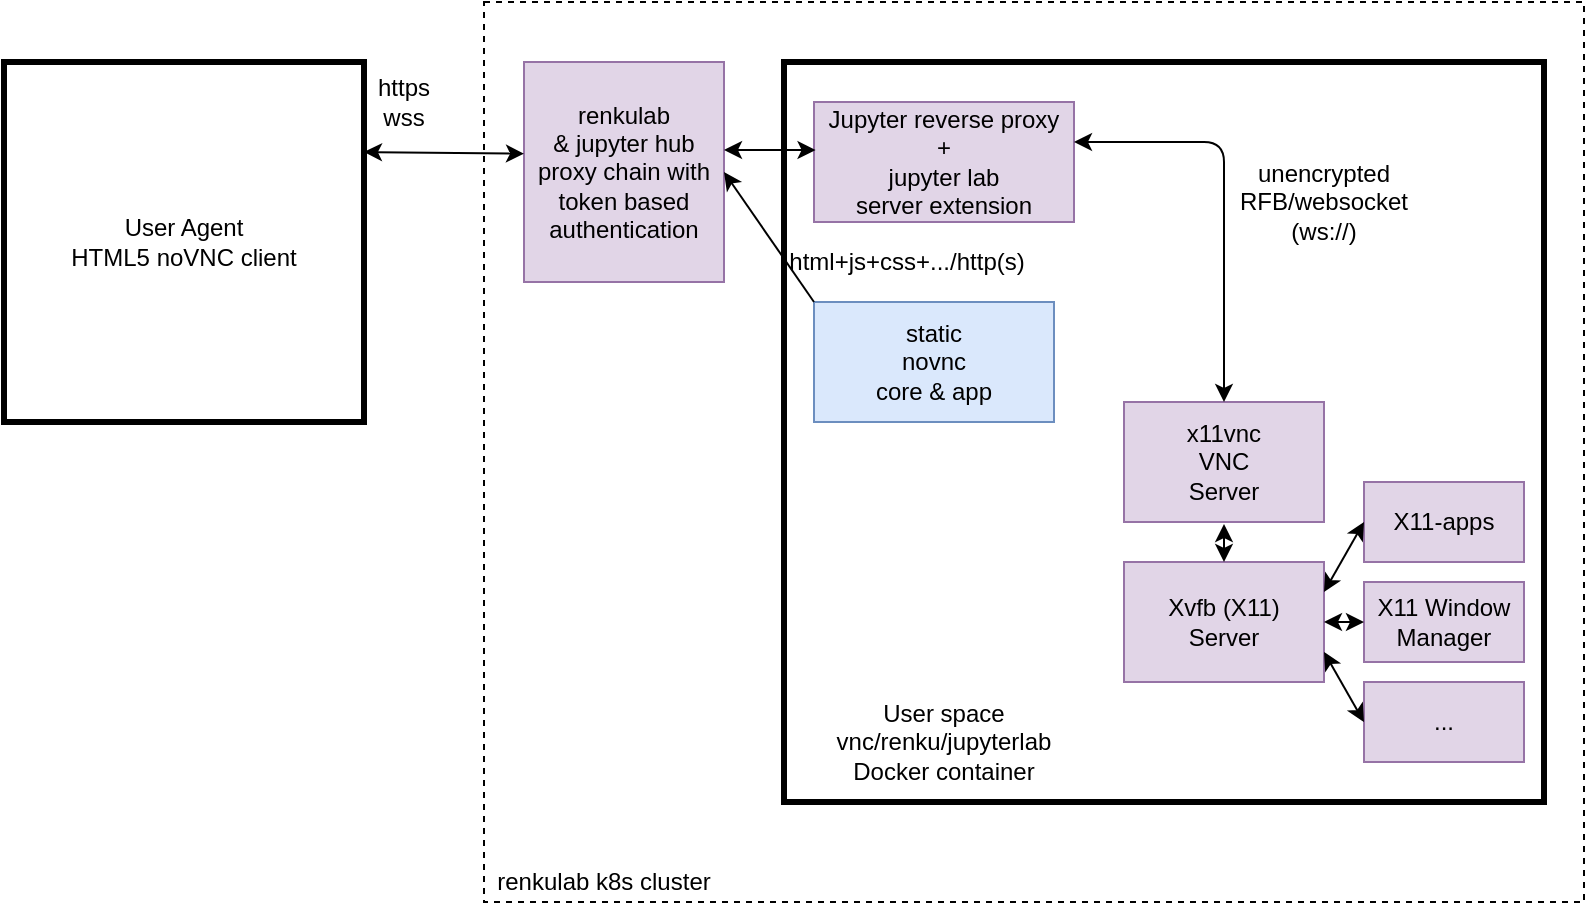 <?xml version="1.0"?>
<mxfile version="13.9.9" type="device">
  <diagram id="oRsjdCRwozJ9lEBOTv6X" name="Page-1"><mxGraphModel dx="1106" dy="1003" grid="1" gridSize="10" guides="1" tooltips="1" connect="1" arrows="1" fold="1" page="1" pageScale="1" pageWidth="827" pageHeight="1169" math="0" shadow="0"><root><mxCell id="0"/><mxCell id="1" parent="0"/><mxCell id="84cEDR2ep9NVqmo1QC96-34" value="" style="rounded=0;whiteSpace=wrap;html=1;strokeWidth=1;dashed=1;perimeterSpacing=0;" vertex="1" parent="1"><mxGeometry x="260" y="90" width="550" height="450" as="geometry"/></mxCell><mxCell id="84cEDR2ep9NVqmo1QC96-1" value="" style="whiteSpace=wrap;html=1;strokeWidth=3;" vertex="1" parent="1"><mxGeometry x="410" y="120" width="380" height="370" as="geometry"/></mxCell><mxCell id="84cEDR2ep9NVqmo1QC96-2" value="Xvfb (X11)&lt;br&gt;Server" style="rounded=0;whiteSpace=wrap;html=1;fillColor=#e1d5e7;strokeColor=#9673a6;" vertex="1" parent="1"><mxGeometry x="580" y="370" width="100" height="60" as="geometry"/></mxCell><mxCell id="84cEDR2ep9NVqmo1QC96-3" value="X11-apps" style="whiteSpace=wrap;html=1;imageAspect=0;resizeWidth=0;fillColor=#e1d5e7;strokeColor=#9673a6;" vertex="1" parent="1"><mxGeometry x="700" y="330" width="80" height="40" as="geometry"/></mxCell><mxCell id="84cEDR2ep9NVqmo1QC96-4" value="X11 Window&lt;br&gt;Manager" style="whiteSpace=wrap;html=1;fillColor=#e1d5e7;strokeColor=#9673a6;" vertex="1" parent="1"><mxGeometry x="700" y="380" width="80" height="40" as="geometry"/></mxCell><mxCell id="84cEDR2ep9NVqmo1QC96-5" value="" style="endArrow=classic;startArrow=classic;html=1;entryX=0;entryY=0.5;entryDx=0;entryDy=0;exitX=1;exitY=0.25;exitDx=0;exitDy=0;" edge="1" parent="1" source="84cEDR2ep9NVqmo1QC96-2" target="84cEDR2ep9NVqmo1QC96-3"><mxGeometry width="50" height="50" relative="1" as="geometry"><mxPoint x="340" y="530" as="sourcePoint"/><mxPoint x="390" y="480" as="targetPoint"/></mxGeometry></mxCell><mxCell id="84cEDR2ep9NVqmo1QC96-6" value="" style="endArrow=classic;startArrow=classic;html=1;entryX=0;entryY=0.5;entryDx=0;entryDy=0;exitX=1;exitY=0.5;exitDx=0;exitDy=0;" edge="1" parent="1" source="84cEDR2ep9NVqmo1QC96-2" target="84cEDR2ep9NVqmo1QC96-4"><mxGeometry width="50" height="50" relative="1" as="geometry"><mxPoint x="340" y="530" as="sourcePoint"/><mxPoint x="390" y="480" as="targetPoint"/></mxGeometry></mxCell><mxCell id="84cEDR2ep9NVqmo1QC96-7" value="User Agent&lt;br&gt;HTML5 noVNC client" style="whiteSpace=wrap;html=1;aspect=fixed;strokeWidth=3;" vertex="1" parent="1"><mxGeometry x="20" y="120" width="180" height="180" as="geometry"/></mxCell><mxCell id="84cEDR2ep9NVqmo1QC96-9" value="x11vnc&lt;br&gt;VNC&lt;br&gt;Server" style="rounded=0;whiteSpace=wrap;html=1;fillColor=#e1d5e7;strokeColor=#9673a6;" vertex="1" parent="1"><mxGeometry x="580" y="290" width="100" height="60" as="geometry"/></mxCell><mxCell id="84cEDR2ep9NVqmo1QC96-10" value="renkulab&lt;br&gt;&amp;amp; jupyter hub&lt;br&gt;proxy chain with&lt;br&gt;token based&lt;br&gt;authentication" style="rounded=0;whiteSpace=wrap;html=1;fillColor=#e1d5e7;strokeColor=#9673a6;" vertex="1" parent="1"><mxGeometry x="280" y="120" width="100" height="110" as="geometry"/></mxCell><mxCell id="84cEDR2ep9NVqmo1QC96-11" value="" style="endArrow=classic;startArrow=classic;html=1;exitX=0.5;exitY=0;exitDx=0;exitDy=0;" edge="1" parent="1" source="84cEDR2ep9NVqmo1QC96-2"><mxGeometry width="50" height="50" relative="1" as="geometry"><mxPoint x="420" y="470" as="sourcePoint"/><mxPoint x="630" y="351" as="targetPoint"/></mxGeometry></mxCell><mxCell id="84cEDR2ep9NVqmo1QC96-13" value="Jupyter reverse proxy&lt;br&gt;+&lt;br&gt;jupyter lab&lt;br&gt;server extension" style="rounded=0;whiteSpace=wrap;html=1;fillColor=#e1d5e7;strokeColor=#9673a6;" vertex="1" parent="1"><mxGeometry x="425" y="140" width="130" height="60" as="geometry"/></mxCell><mxCell id="84cEDR2ep9NVqmo1QC96-14" value="static&lt;br&gt;novnc&lt;br&gt;core &amp;amp; app" style="rounded=0;whiteSpace=wrap;html=1;fillColor=#dae8fc;strokeColor=#6c8ebf;" vertex="1" parent="1"><mxGeometry x="425" y="240" width="120" height="60" as="geometry"/></mxCell><mxCell id="84cEDR2ep9NVqmo1QC96-15" value="" style="endArrow=classic;startArrow=classic;html=1;exitX=0.5;exitY=0;exitDx=0;exitDy=0;" edge="1" parent="1" source="84cEDR2ep9NVqmo1QC96-9"><mxGeometry width="50" height="50" relative="1" as="geometry"><mxPoint x="630" y="210" as="sourcePoint"/><mxPoint x="555" y="160" as="targetPoint"/><Array as="points"><mxPoint x="630" y="160"/></Array></mxGeometry></mxCell><mxCell id="84cEDR2ep9NVqmo1QC96-17" value="unencrypted&lt;br&gt;RFB/websocket (ws://)" style="text;html=1;strokeColor=none;fillColor=none;align=center;verticalAlign=middle;whiteSpace=wrap;rounded=0;" vertex="1" parent="1"><mxGeometry x="630" y="180" width="100" height="20" as="geometry"/></mxCell><mxCell id="84cEDR2ep9NVqmo1QC96-19" value="" style="endArrow=classic;startArrow=none;html=1;entryX=1;entryY=0.5;entryDx=0;entryDy=0;exitX=0;exitY=0;exitDx=0;exitDy=0;endFill=1;startFill=0;" edge="1" parent="1" source="84cEDR2ep9NVqmo1QC96-14" target="84cEDR2ep9NVqmo1QC96-10"><mxGeometry width="50" height="50" relative="1" as="geometry"><mxPoint x="600" y="230" as="sourcePoint"/><mxPoint x="540" y="180" as="targetPoint"/></mxGeometry></mxCell><mxCell id="84cEDR2ep9NVqmo1QC96-22" value="html+js+css+.../http(s)" style="text;html=1;strokeColor=none;fillColor=none;align=center;verticalAlign=middle;whiteSpace=wrap;rounded=0;" vertex="1" parent="1"><mxGeometry x="414" y="210" width="115" height="20" as="geometry"/></mxCell><mxCell id="84cEDR2ep9NVqmo1QC96-23" value="" style="endArrow=classic;startArrow=classic;html=1;exitX=1;exitY=0.25;exitDx=0;exitDy=0;entryX=0;entryY=0.417;entryDx=0;entryDy=0;entryPerimeter=0;" edge="1" parent="1" source="84cEDR2ep9NVqmo1QC96-7" target="84cEDR2ep9NVqmo1QC96-10"><mxGeometry width="50" height="50" relative="1" as="geometry"><mxPoint x="310" y="250" as="sourcePoint"/><mxPoint x="240" y="170" as="targetPoint"/></mxGeometry></mxCell><mxCell id="84cEDR2ep9NVqmo1QC96-24" value="" style="endArrow=classic;startArrow=classic;html=1;exitX=1;exitY=0.4;exitDx=0;exitDy=0;entryX=0.006;entryY=0.4;entryDx=0;entryDy=0;entryPerimeter=0;exitPerimeter=0;" edge="1" parent="1" source="84cEDR2ep9NVqmo1QC96-10" target="84cEDR2ep9NVqmo1QC96-13"><mxGeometry width="50" height="50" relative="1" as="geometry"><mxPoint x="230" y="175" as="sourcePoint"/><mxPoint x="250" y="175.02" as="targetPoint"/></mxGeometry></mxCell><mxCell id="84cEDR2ep9NVqmo1QC96-28" value="..." style="whiteSpace=wrap;html=1;fillColor=#e1d5e7;strokeColor=#9673a6;" vertex="1" parent="1"><mxGeometry x="700" y="430" width="80" height="40" as="geometry"/></mxCell><mxCell id="84cEDR2ep9NVqmo1QC96-29" value="" style="endArrow=classic;startArrow=classic;html=1;entryX=0;entryY=0.5;entryDx=0;entryDy=0;exitX=1;exitY=0.75;exitDx=0;exitDy=0;" edge="1" parent="1" source="84cEDR2ep9NVqmo1QC96-2" target="84cEDR2ep9NVqmo1QC96-28"><mxGeometry width="50" height="50" relative="1" as="geometry"><mxPoint x="690" y="395" as="sourcePoint"/><mxPoint x="710" y="360" as="targetPoint"/></mxGeometry></mxCell><mxCell id="84cEDR2ep9NVqmo1QC96-30" value="https&lt;br&gt;wss" style="text;html=1;strokeColor=none;fillColor=none;align=center;verticalAlign=middle;whiteSpace=wrap;rounded=0;" vertex="1" parent="1"><mxGeometry x="200" y="130" width="40" height="20" as="geometry"/></mxCell><mxCell id="84cEDR2ep9NVqmo1QC96-32" value="User space&lt;br&gt;vnc/renku/jupyterlab Docker container" style="text;html=1;strokeColor=none;fillColor=none;align=center;verticalAlign=middle;whiteSpace=wrap;rounded=0;" vertex="1" parent="1"><mxGeometry x="430" y="450" width="120" height="20" as="geometry"/></mxCell><mxCell id="84cEDR2ep9NVqmo1QC96-35" value="renkulab k8s cluster" style="text;html=1;strokeColor=none;fillColor=none;align=center;verticalAlign=middle;whiteSpace=wrap;rounded=0;" vertex="1" parent="1"><mxGeometry x="260" y="520" width="120" height="20" as="geometry"/></mxCell></root></mxGraphModel></diagram>
</mxfile>
